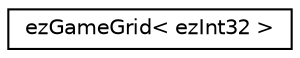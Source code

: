 digraph "Graphical Class Hierarchy"
{
 // LATEX_PDF_SIZE
  edge [fontname="Helvetica",fontsize="10",labelfontname="Helvetica",labelfontsize="10"];
  node [fontname="Helvetica",fontsize="10",shape=record];
  rankdir="LR";
  Node0 [label="ezGameGrid\< ezInt32 \>",height=0.2,width=0.4,color="black", fillcolor="white", style="filled",URL="$d9/d8c/classez_game_grid.htm",tooltip=" "];
}
